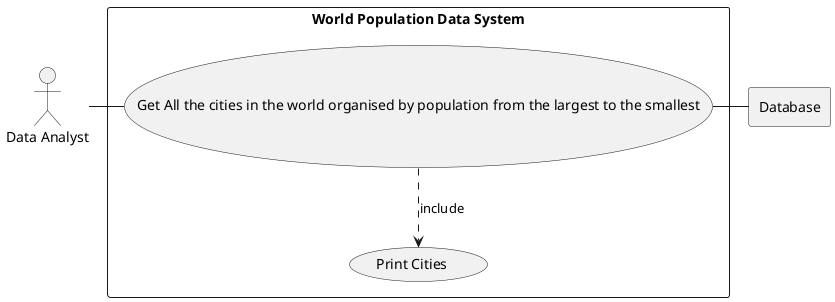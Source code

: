 @startuml

actor DA as "Data Analyst"

rectangle Database

rectangle "World Population Data System" {
    usecase UC1 as "Get All the cities in the world organised by population from the largest to the smallest"

    usecase UCa as "Print Cities  "

    DA - UC1
    UC1 ..> UCa : include
    UC1 - Database
}
@enduml